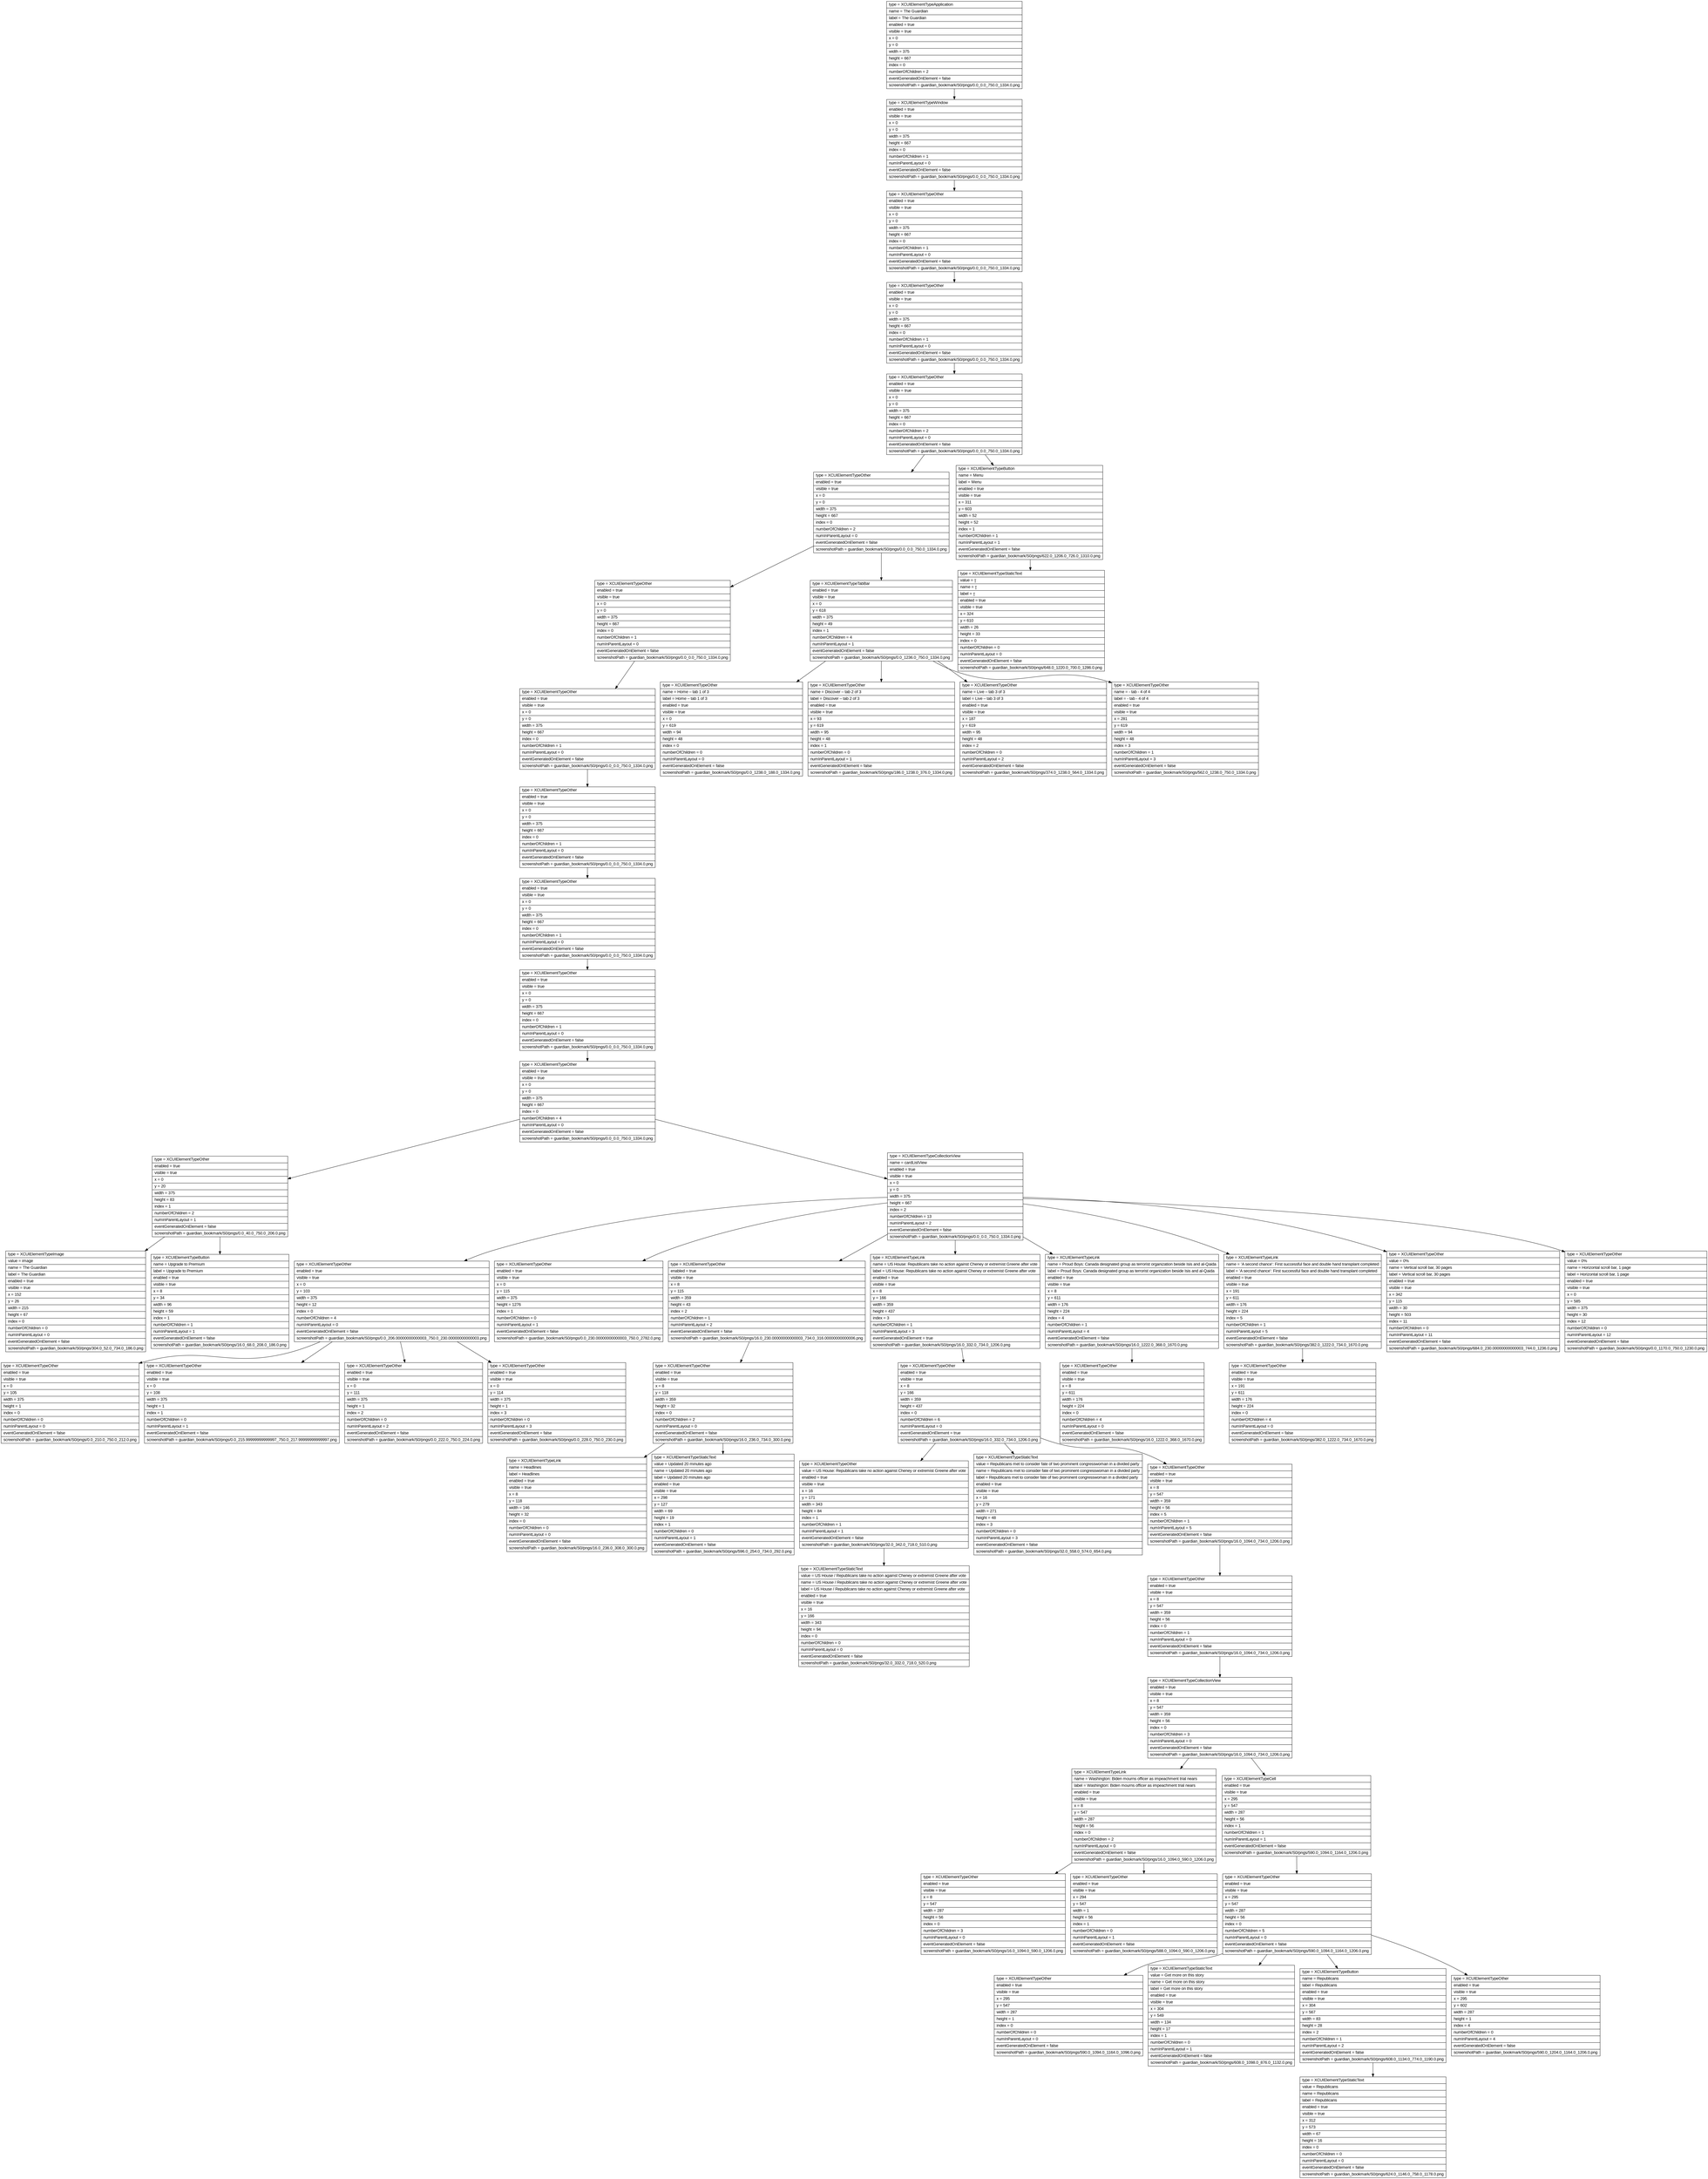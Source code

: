 digraph Layout {

	node [shape=record fontname=Arial];

	0	[label="{type = XCUIElementTypeApplication\l|name = The Guardian\l|label = The Guardian\l|enabled = true\l|visible = true\l|x = 0\l|y = 0\l|width = 375\l|height = 667\l|index = 0\l|numberOfChildren = 2\l|eventGeneratedOnElement = false \l|screenshotPath = guardian_bookmark/S0/pngs/0.0_0.0_750.0_1334.0.png\l}"]
	1	[label="{type = XCUIElementTypeWindow\l|enabled = true\l|visible = true\l|x = 0\l|y = 0\l|width = 375\l|height = 667\l|index = 0\l|numberOfChildren = 1\l|numInParentLayout = 0\l|eventGeneratedOnElement = false \l|screenshotPath = guardian_bookmark/S0/pngs/0.0_0.0_750.0_1334.0.png\l}"]
	2	[label="{type = XCUIElementTypeOther\l|enabled = true\l|visible = true\l|x = 0\l|y = 0\l|width = 375\l|height = 667\l|index = 0\l|numberOfChildren = 1\l|numInParentLayout = 0\l|eventGeneratedOnElement = false \l|screenshotPath = guardian_bookmark/S0/pngs/0.0_0.0_750.0_1334.0.png\l}"]
	3	[label="{type = XCUIElementTypeOther\l|enabled = true\l|visible = true\l|x = 0\l|y = 0\l|width = 375\l|height = 667\l|index = 0\l|numberOfChildren = 1\l|numInParentLayout = 0\l|eventGeneratedOnElement = false \l|screenshotPath = guardian_bookmark/S0/pngs/0.0_0.0_750.0_1334.0.png\l}"]
	4	[label="{type = XCUIElementTypeOther\l|enabled = true\l|visible = true\l|x = 0\l|y = 0\l|width = 375\l|height = 667\l|index = 0\l|numberOfChildren = 2\l|numInParentLayout = 0\l|eventGeneratedOnElement = false \l|screenshotPath = guardian_bookmark/S0/pngs/0.0_0.0_750.0_1334.0.png\l}"]
	5	[label="{type = XCUIElementTypeOther\l|enabled = true\l|visible = true\l|x = 0\l|y = 0\l|width = 375\l|height = 667\l|index = 0\l|numberOfChildren = 2\l|numInParentLayout = 0\l|eventGeneratedOnElement = false \l|screenshotPath = guardian_bookmark/S0/pngs/0.0_0.0_750.0_1334.0.png\l}"]
	6	[label="{type = XCUIElementTypeButton\l|name = Menu\l|label = Menu\l|enabled = true\l|visible = true\l|x = 311\l|y = 603\l|width = 52\l|height = 52\l|index = 1\l|numberOfChildren = 1\l|numInParentLayout = 1\l|eventGeneratedOnElement = false \l|screenshotPath = guardian_bookmark/S0/pngs/622.0_1206.0_726.0_1310.0.png\l}"]
	7	[label="{type = XCUIElementTypeOther\l|enabled = true\l|visible = true\l|x = 0\l|y = 0\l|width = 375\l|height = 667\l|index = 0\l|numberOfChildren = 1\l|numInParentLayout = 0\l|eventGeneratedOnElement = false \l|screenshotPath = guardian_bookmark/S0/pngs/0.0_0.0_750.0_1334.0.png\l}"]
	8	[label="{type = XCUIElementTypeTabBar\l|enabled = true\l|visible = true\l|x = 0\l|y = 618\l|width = 375\l|height = 49\l|index = 1\l|numberOfChildren = 4\l|numInParentLayout = 1\l|eventGeneratedOnElement = false \l|screenshotPath = guardian_bookmark/S0/pngs/0.0_1236.0_750.0_1334.0.png\l}"]
	9	[label="{type = XCUIElementTypeStaticText\l|value = \l|name = \l|label = \l|enabled = true\l|visible = true\l|x = 324\l|y = 610\l|width = 26\l|height = 33\l|index = 0\l|numberOfChildren = 0\l|numInParentLayout = 0\l|eventGeneratedOnElement = false \l|screenshotPath = guardian_bookmark/S0/pngs/648.0_1220.0_700.0_1286.0.png\l}"]
	10	[label="{type = XCUIElementTypeOther\l|enabled = true\l|visible = true\l|x = 0\l|y = 0\l|width = 375\l|height = 667\l|index = 0\l|numberOfChildren = 1\l|numInParentLayout = 0\l|eventGeneratedOnElement = false \l|screenshotPath = guardian_bookmark/S0/pngs/0.0_0.0_750.0_1334.0.png\l}"]
	11	[label="{type = XCUIElementTypeOther\l|name = Home – tab 1 of 3\l|label = Home – tab 1 of 3\l|enabled = true\l|visible = true\l|x = 0\l|y = 619\l|width = 94\l|height = 48\l|index = 0\l|numberOfChildren = 0\l|numInParentLayout = 0\l|eventGeneratedOnElement = false \l|screenshotPath = guardian_bookmark/S0/pngs/0.0_1238.0_188.0_1334.0.png\l}"]
	12	[label="{type = XCUIElementTypeOther\l|name = Discover – tab 2 of 3\l|label = Discover – tab 2 of 3\l|enabled = true\l|visible = true\l|x = 93\l|y = 619\l|width = 95\l|height = 48\l|index = 1\l|numberOfChildren = 0\l|numInParentLayout = 1\l|eventGeneratedOnElement = false \l|screenshotPath = guardian_bookmark/S0/pngs/186.0_1238.0_376.0_1334.0.png\l}"]
	13	[label="{type = XCUIElementTypeOther\l|name = Live – tab 3 of 3\l|label = Live – tab 3 of 3\l|enabled = true\l|visible = true\l|x = 187\l|y = 619\l|width = 95\l|height = 48\l|index = 2\l|numberOfChildren = 0\l|numInParentLayout = 2\l|eventGeneratedOnElement = false \l|screenshotPath = guardian_bookmark/S0/pngs/374.0_1238.0_564.0_1334.0.png\l}"]
	14	[label="{type = XCUIElementTypeOther\l|name =  - tab - 4 of 4\l|label =  - tab - 4 of 4\l|enabled = true\l|visible = true\l|x = 281\l|y = 619\l|width = 94\l|height = 48\l|index = 3\l|numberOfChildren = 1\l|numInParentLayout = 3\l|eventGeneratedOnElement = false \l|screenshotPath = guardian_bookmark/S0/pngs/562.0_1238.0_750.0_1334.0.png\l}"]
	15	[label="{type = XCUIElementTypeOther\l|enabled = true\l|visible = true\l|x = 0\l|y = 0\l|width = 375\l|height = 667\l|index = 0\l|numberOfChildren = 1\l|numInParentLayout = 0\l|eventGeneratedOnElement = false \l|screenshotPath = guardian_bookmark/S0/pngs/0.0_0.0_750.0_1334.0.png\l}"]
	16	[label="{type = XCUIElementTypeOther\l|enabled = true\l|visible = true\l|x = 0\l|y = 0\l|width = 375\l|height = 667\l|index = 0\l|numberOfChildren = 1\l|numInParentLayout = 0\l|eventGeneratedOnElement = false \l|screenshotPath = guardian_bookmark/S0/pngs/0.0_0.0_750.0_1334.0.png\l}"]
	17	[label="{type = XCUIElementTypeOther\l|enabled = true\l|visible = true\l|x = 0\l|y = 0\l|width = 375\l|height = 667\l|index = 0\l|numberOfChildren = 1\l|numInParentLayout = 0\l|eventGeneratedOnElement = false \l|screenshotPath = guardian_bookmark/S0/pngs/0.0_0.0_750.0_1334.0.png\l}"]
	18	[label="{type = XCUIElementTypeOther\l|enabled = true\l|visible = true\l|x = 0\l|y = 0\l|width = 375\l|height = 667\l|index = 0\l|numberOfChildren = 4\l|numInParentLayout = 0\l|eventGeneratedOnElement = false \l|screenshotPath = guardian_bookmark/S0/pngs/0.0_0.0_750.0_1334.0.png\l}"]
	19	[label="{type = XCUIElementTypeOther\l|enabled = true\l|visible = true\l|x = 0\l|y = 20\l|width = 375\l|height = 83\l|index = 1\l|numberOfChildren = 2\l|numInParentLayout = 1\l|eventGeneratedOnElement = false \l|screenshotPath = guardian_bookmark/S0/pngs/0.0_40.0_750.0_206.0.png\l}"]
	20	[label="{type = XCUIElementTypeCollectionView\l|name = cardListView\l|enabled = true\l|visible = true\l|x = 0\l|y = 0\l|width = 375\l|height = 667\l|index = 2\l|numberOfChildren = 13\l|numInParentLayout = 2\l|eventGeneratedOnElement = false \l|screenshotPath = guardian_bookmark/S0/pngs/0.0_0.0_750.0_1334.0.png\l}"]
	21	[label="{type = XCUIElementTypeImage\l|value = image\l|name = The Guardian\l|label = The Guardian\l|enabled = true\l|visible = true\l|x = 152\l|y = 26\l|width = 215\l|height = 67\l|index = 0\l|numberOfChildren = 0\l|numInParentLayout = 0\l|eventGeneratedOnElement = false \l|screenshotPath = guardian_bookmark/S0/pngs/304.0_52.0_734.0_186.0.png\l}"]
	22	[label="{type = XCUIElementTypeButton\l|name = Upgrade to Premium\l|label = Upgrade to Premium\l|enabled = true\l|visible = true\l|x = 8\l|y = 34\l|width = 96\l|height = 59\l|index = 1\l|numberOfChildren = 1\l|numInParentLayout = 1\l|eventGeneratedOnElement = false \l|screenshotPath = guardian_bookmark/S0/pngs/16.0_68.0_208.0_186.0.png\l}"]
	23	[label="{type = XCUIElementTypeOther\l|enabled = true\l|visible = true\l|x = 0\l|y = 103\l|width = 375\l|height = 12\l|index = 0\l|numberOfChildren = 4\l|numInParentLayout = 0\l|eventGeneratedOnElement = false \l|screenshotPath = guardian_bookmark/S0/pngs/0.0_206.00000000000003_750.0_230.00000000000003.png\l}"]
	24	[label="{type = XCUIElementTypeOther\l|enabled = true\l|visible = true\l|x = 0\l|y = 115\l|width = 375\l|height = 1276\l|index = 1\l|numberOfChildren = 0\l|numInParentLayout = 1\l|eventGeneratedOnElement = false \l|screenshotPath = guardian_bookmark/S0/pngs/0.0_230.00000000000003_750.0_2782.0.png\l}"]
	25	[label="{type = XCUIElementTypeOther\l|enabled = true\l|visible = true\l|x = 8\l|y = 115\l|width = 359\l|height = 43\l|index = 2\l|numberOfChildren = 1\l|numInParentLayout = 2\l|eventGeneratedOnElement = false \l|screenshotPath = guardian_bookmark/S0/pngs/16.0_230.00000000000003_734.0_316.00000000000006.png\l}"]
	26	[label="{type = XCUIElementTypeLink\l|name = US House: Republicans take no action against Cheney or extremist Greene after vote\l|label = US House: Republicans take no action against Cheney or extremist Greene after vote\l|enabled = true\l|visible = true\l|x = 8\l|y = 166\l|width = 359\l|height = 437\l|index = 3\l|numberOfChildren = 1\l|numInParentLayout = 3\l|eventGeneratedOnElement = true \l|screenshotPath = guardian_bookmark/S0/pngs/16.0_332.0_734.0_1206.0.png\l}"]
	27	[label="{type = XCUIElementTypeLink\l|name = Proud Boys: Canada designated group as terrorist organization beside Isis and al-Qaida\l|label = Proud Boys: Canada designated group as terrorist organization beside Isis and al-Qaida\l|enabled = true\l|visible = true\l|x = 8\l|y = 611\l|width = 176\l|height = 224\l|index = 4\l|numberOfChildren = 1\l|numInParentLayout = 4\l|eventGeneratedOnElement = false \l|screenshotPath = guardian_bookmark/S0/pngs/16.0_1222.0_368.0_1670.0.png\l}"]
	28	[label="{type = XCUIElementTypeLink\l|name = 'A second chance': First successful face and double hand transplant completed\l|label = 'A second chance': First successful face and double hand transplant completed\l|enabled = true\l|visible = true\l|x = 191\l|y = 611\l|width = 176\l|height = 224\l|index = 5\l|numberOfChildren = 1\l|numInParentLayout = 5\l|eventGeneratedOnElement = false \l|screenshotPath = guardian_bookmark/S0/pngs/382.0_1222.0_734.0_1670.0.png\l}"]
	29	[label="{type = XCUIElementTypeOther\l|value = 0%\l|name = Vertical scroll bar, 30 pages\l|label = Vertical scroll bar, 30 pages\l|enabled = true\l|visible = true\l|x = 342\l|y = 115\l|width = 30\l|height = 503\l|index = 11\l|numberOfChildren = 0\l|numInParentLayout = 11\l|eventGeneratedOnElement = false \l|screenshotPath = guardian_bookmark/S0/pngs/684.0_230.00000000000003_744.0_1236.0.png\l}"]
	30	[label="{type = XCUIElementTypeOther\l|value = 0%\l|name = Horizontal scroll bar, 1 page\l|label = Horizontal scroll bar, 1 page\l|enabled = true\l|visible = true\l|x = 0\l|y = 585\l|width = 375\l|height = 30\l|index = 12\l|numberOfChildren = 0\l|numInParentLayout = 12\l|eventGeneratedOnElement = false \l|screenshotPath = guardian_bookmark/S0/pngs/0.0_1170.0_750.0_1230.0.png\l}"]
	31	[label="{type = XCUIElementTypeOther\l|enabled = true\l|visible = true\l|x = 0\l|y = 105\l|width = 375\l|height = 1\l|index = 0\l|numberOfChildren = 0\l|numInParentLayout = 0\l|eventGeneratedOnElement = false \l|screenshotPath = guardian_bookmark/S0/pngs/0.0_210.0_750.0_212.0.png\l}"]
	32	[label="{type = XCUIElementTypeOther\l|enabled = true\l|visible = true\l|x = 0\l|y = 108\l|width = 375\l|height = 1\l|index = 1\l|numberOfChildren = 0\l|numInParentLayout = 1\l|eventGeneratedOnElement = false \l|screenshotPath = guardian_bookmark/S0/pngs/0.0_215.99999999999997_750.0_217.99999999999997.png\l}"]
	33	[label="{type = XCUIElementTypeOther\l|enabled = true\l|visible = true\l|x = 0\l|y = 111\l|width = 375\l|height = 1\l|index = 2\l|numberOfChildren = 0\l|numInParentLayout = 2\l|eventGeneratedOnElement = false \l|screenshotPath = guardian_bookmark/S0/pngs/0.0_222.0_750.0_224.0.png\l}"]
	34	[label="{type = XCUIElementTypeOther\l|enabled = true\l|visible = true\l|x = 0\l|y = 114\l|width = 375\l|height = 1\l|index = 3\l|numberOfChildren = 0\l|numInParentLayout = 3\l|eventGeneratedOnElement = false \l|screenshotPath = guardian_bookmark/S0/pngs/0.0_228.0_750.0_230.0.png\l}"]
	35	[label="{type = XCUIElementTypeOther\l|enabled = true\l|visible = true\l|x = 8\l|y = 118\l|width = 359\l|height = 32\l|index = 0\l|numberOfChildren = 2\l|numInParentLayout = 0\l|eventGeneratedOnElement = false \l|screenshotPath = guardian_bookmark/S0/pngs/16.0_236.0_734.0_300.0.png\l}"]
	36	[label="{type = XCUIElementTypeOther\l|enabled = true\l|visible = true\l|x = 8\l|y = 166\l|width = 359\l|height = 437\l|index = 0\l|numberOfChildren = 6\l|numInParentLayout = 0\l|eventGeneratedOnElement = true \l|screenshotPath = guardian_bookmark/S0/pngs/16.0_332.0_734.0_1206.0.png\l}"]
	37	[label="{type = XCUIElementTypeOther\l|enabled = true\l|visible = true\l|x = 8\l|y = 611\l|width = 176\l|height = 224\l|index = 0\l|numberOfChildren = 4\l|numInParentLayout = 0\l|eventGeneratedOnElement = false \l|screenshotPath = guardian_bookmark/S0/pngs/16.0_1222.0_368.0_1670.0.png\l}"]
	38	[label="{type = XCUIElementTypeOther\l|enabled = true\l|visible = true\l|x = 191\l|y = 611\l|width = 176\l|height = 224\l|index = 0\l|numberOfChildren = 4\l|numInParentLayout = 0\l|eventGeneratedOnElement = false \l|screenshotPath = guardian_bookmark/S0/pngs/382.0_1222.0_734.0_1670.0.png\l}"]
	39	[label="{type = XCUIElementTypeLink\l|name = Headlines\l|label = Headlines\l|enabled = true\l|visible = true\l|x = 8\l|y = 118\l|width = 146\l|height = 32\l|index = 0\l|numberOfChildren = 0\l|numInParentLayout = 0\l|eventGeneratedOnElement = false \l|screenshotPath = guardian_bookmark/S0/pngs/16.0_236.0_308.0_300.0.png\l}"]
	40	[label="{type = XCUIElementTypeStaticText\l|value = Updated 20 minutes ago\l|name = Updated 20 minutes ago\l|label = Updated 20 minutes ago\l|enabled = true\l|visible = true\l|x = 298\l|y = 127\l|width = 69\l|height = 19\l|index = 1\l|numberOfChildren = 0\l|numInParentLayout = 1\l|eventGeneratedOnElement = false \l|screenshotPath = guardian_bookmark/S0/pngs/596.0_254.0_734.0_292.0.png\l}"]
	41	[label="{type = XCUIElementTypeOther\l|value = US House: Republicans take no action against Cheney or extremist Greene after vote\l|enabled = true\l|visible = true\l|x = 16\l|y = 171\l|width = 343\l|height = 84\l|index = 1\l|numberOfChildren = 1\l|numInParentLayout = 1\l|eventGeneratedOnElement = false \l|screenshotPath = guardian_bookmark/S0/pngs/32.0_342.0_718.0_510.0.png\l}"]
	42	[label="{type = XCUIElementTypeStaticText\l|value = Republicans met to consider fate of two prominent congresswoman in a divided party\l|name = Republicans met to consider fate of two prominent congresswoman in a divided party\l|label = Republicans met to consider fate of two prominent congresswoman in a divided party\l|enabled = true\l|visible = true\l|x = 16\l|y = 279\l|width = 271\l|height = 48\l|index = 3\l|numberOfChildren = 0\l|numInParentLayout = 3\l|eventGeneratedOnElement = false \l|screenshotPath = guardian_bookmark/S0/pngs/32.0_558.0_574.0_654.0.png\l}"]
	43	[label="{type = XCUIElementTypeOther\l|enabled = true\l|visible = true\l|x = 8\l|y = 547\l|width = 359\l|height = 56\l|index = 5\l|numberOfChildren = 1\l|numInParentLayout = 5\l|eventGeneratedOnElement = false \l|screenshotPath = guardian_bookmark/S0/pngs/16.0_1094.0_734.0_1206.0.png\l}"]
	44	[label="{type = XCUIElementTypeStaticText\l|value = US House / Republicans take no action against Cheney or extremist Greene after vote\l|name = US House / Republicans take no action against Cheney or extremist Greene after vote\l|label = US House / Republicans take no action against Cheney or extremist Greene after vote\l|enabled = true\l|visible = true\l|x = 16\l|y = 166\l|width = 343\l|height = 94\l|index = 0\l|numberOfChildren = 0\l|numInParentLayout = 0\l|eventGeneratedOnElement = false \l|screenshotPath = guardian_bookmark/S0/pngs/32.0_332.0_718.0_520.0.png\l}"]
	45	[label="{type = XCUIElementTypeOther\l|enabled = true\l|visible = true\l|x = 8\l|y = 547\l|width = 359\l|height = 56\l|index = 0\l|numberOfChildren = 1\l|numInParentLayout = 0\l|eventGeneratedOnElement = false \l|screenshotPath = guardian_bookmark/S0/pngs/16.0_1094.0_734.0_1206.0.png\l}"]
	46	[label="{type = XCUIElementTypeCollectionView\l|enabled = true\l|visible = true\l|x = 8\l|y = 547\l|width = 359\l|height = 56\l|index = 0\l|numberOfChildren = 3\l|numInParentLayout = 0\l|eventGeneratedOnElement = false \l|screenshotPath = guardian_bookmark/S0/pngs/16.0_1094.0_734.0_1206.0.png\l}"]
	47	[label="{type = XCUIElementTypeLink\l|name = Washington: Biden mourns officer as impeachment trial nears\l|label = Washington: Biden mourns officer as impeachment trial nears\l|enabled = true\l|visible = true\l|x = 8\l|y = 547\l|width = 287\l|height = 56\l|index = 0\l|numberOfChildren = 2\l|numInParentLayout = 0\l|eventGeneratedOnElement = false \l|screenshotPath = guardian_bookmark/S0/pngs/16.0_1094.0_590.0_1206.0.png\l}"]
	48	[label="{type = XCUIElementTypeCell\l|enabled = true\l|visible = true\l|x = 295\l|y = 547\l|width = 287\l|height = 56\l|index = 1\l|numberOfChildren = 1\l|numInParentLayout = 1\l|eventGeneratedOnElement = false \l|screenshotPath = guardian_bookmark/S0/pngs/590.0_1094.0_1164.0_1206.0.png\l}"]
	49	[label="{type = XCUIElementTypeOther\l|enabled = true\l|visible = true\l|x = 8\l|y = 547\l|width = 287\l|height = 56\l|index = 0\l|numberOfChildren = 3\l|numInParentLayout = 0\l|eventGeneratedOnElement = false \l|screenshotPath = guardian_bookmark/S0/pngs/16.0_1094.0_590.0_1206.0.png\l}"]
	50	[label="{type = XCUIElementTypeOther\l|enabled = true\l|visible = true\l|x = 294\l|y = 547\l|width = 1\l|height = 56\l|index = 1\l|numberOfChildren = 0\l|numInParentLayout = 1\l|eventGeneratedOnElement = false \l|screenshotPath = guardian_bookmark/S0/pngs/588.0_1094.0_590.0_1206.0.png\l}"]
	51	[label="{type = XCUIElementTypeOther\l|enabled = true\l|visible = true\l|x = 295\l|y = 547\l|width = 287\l|height = 56\l|index = 0\l|numberOfChildren = 5\l|numInParentLayout = 0\l|eventGeneratedOnElement = false \l|screenshotPath = guardian_bookmark/S0/pngs/590.0_1094.0_1164.0_1206.0.png\l}"]
	52	[label="{type = XCUIElementTypeOther\l|enabled = true\l|visible = true\l|x = 295\l|y = 547\l|width = 287\l|height = 1\l|index = 0\l|numberOfChildren = 0\l|numInParentLayout = 0\l|eventGeneratedOnElement = false \l|screenshotPath = guardian_bookmark/S0/pngs/590.0_1094.0_1164.0_1096.0.png\l}"]
	53	[label="{type = XCUIElementTypeStaticText\l|value = Get more on this story\l|name = Get more on this story\l|label = Get more on this story\l|enabled = true\l|visible = true\l|x = 304\l|y = 549\l|width = 134\l|height = 17\l|index = 1\l|numberOfChildren = 0\l|numInParentLayout = 1\l|eventGeneratedOnElement = false \l|screenshotPath = guardian_bookmark/S0/pngs/608.0_1098.0_876.0_1132.0.png\l}"]
	54	[label="{type = XCUIElementTypeButton\l|name = Republicans\l|label = Republicans\l|enabled = true\l|visible = true\l|x = 304\l|y = 567\l|width = 83\l|height = 28\l|index = 2\l|numberOfChildren = 1\l|numInParentLayout = 2\l|eventGeneratedOnElement = false \l|screenshotPath = guardian_bookmark/S0/pngs/608.0_1134.0_774.0_1190.0.png\l}"]
	55	[label="{type = XCUIElementTypeOther\l|enabled = true\l|visible = true\l|x = 295\l|y = 602\l|width = 287\l|height = 1\l|index = 4\l|numberOfChildren = 0\l|numInParentLayout = 4\l|eventGeneratedOnElement = false \l|screenshotPath = guardian_bookmark/S0/pngs/590.0_1204.0_1164.0_1206.0.png\l}"]
	56	[label="{type = XCUIElementTypeStaticText\l|value = Republicans\l|name = Republicans\l|label = Republicans\l|enabled = true\l|visible = true\l|x = 312\l|y = 573\l|width = 67\l|height = 16\l|index = 0\l|numberOfChildren = 0\l|numInParentLayout = 0\l|eventGeneratedOnElement = false \l|screenshotPath = guardian_bookmark/S0/pngs/624.0_1146.0_758.0_1178.0.png\l}"]


	0 -> 1
	1 -> 2
	2 -> 3
	3 -> 4
	4 -> 5
	4 -> 6
	5 -> 7
	5 -> 8
	6 -> 9
	7 -> 10
	8 -> 11
	8 -> 12
	8 -> 13
	8 -> 14
	10 -> 15
	15 -> 16
	16 -> 17
	17 -> 18
	18 -> 19
	18 -> 20
	19 -> 21
	19 -> 22
	20 -> 23
	20 -> 24
	20 -> 25
	20 -> 26
	20 -> 27
	20 -> 28
	20 -> 29
	20 -> 30
	23 -> 31
	23 -> 32
	23 -> 33
	23 -> 34
	25 -> 35
	26 -> 36
	27 -> 37
	28 -> 38
	35 -> 39
	35 -> 40
	36 -> 41
	36 -> 42
	36 -> 43
	41 -> 44
	43 -> 45
	45 -> 46
	46 -> 47
	46 -> 48
	47 -> 49
	47 -> 50
	48 -> 51
	51 -> 52
	51 -> 53
	51 -> 54
	51 -> 55
	54 -> 56


}
